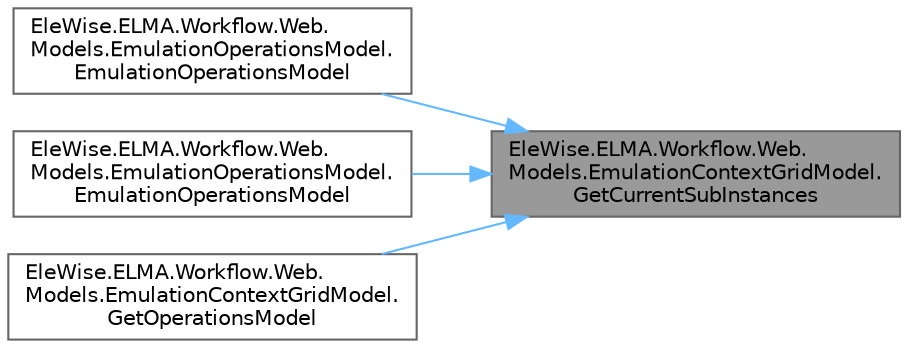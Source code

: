 digraph "EleWise.ELMA.Workflow.Web.Models.EmulationContextGridModel.GetCurrentSubInstances"
{
 // LATEX_PDF_SIZE
  bgcolor="transparent";
  edge [fontname=Helvetica,fontsize=10,labelfontname=Helvetica,labelfontsize=10];
  node [fontname=Helvetica,fontsize=10,shape=box,height=0.2,width=0.4];
  rankdir="RL";
  Node1 [id="Node000001",label="EleWise.ELMA.Workflow.Web.\lModels.EmulationContextGridModel.\lGetCurrentSubInstances",height=0.2,width=0.4,color="gray40", fillcolor="grey60", style="filled", fontcolor="black",tooltip="Получить информацию о текущих подпроцессах для экземпляра процесса"];
  Node1 -> Node2 [id="edge1_Node000001_Node000002",dir="back",color="steelblue1",style="solid",tooltip=" "];
  Node2 [id="Node000002",label="EleWise.ELMA.Workflow.Web.\lModels.EmulationOperationsModel.\lEmulationOperationsModel",height=0.2,width=0.4,color="grey40", fillcolor="white", style="filled",URL="$class_ele_wise_1_1_e_l_m_a_1_1_workflow_1_1_web_1_1_models_1_1_emulation_operations_model.html#a193797ac0ea901a8d319aa9f4ffb2e01",tooltip=" "];
  Node1 -> Node3 [id="edge2_Node000001_Node000003",dir="back",color="steelblue1",style="solid",tooltip=" "];
  Node3 [id="Node000003",label="EleWise.ELMA.Workflow.Web.\lModels.EmulationOperationsModel.\lEmulationOperationsModel",height=0.2,width=0.4,color="grey40", fillcolor="white", style="filled",URL="$class_ele_wise_1_1_e_l_m_a_1_1_workflow_1_1_web_1_1_models_1_1_emulation_operations_model.html#a275116eaf7f1175447b39925718d3921",tooltip=" "];
  Node1 -> Node4 [id="edge3_Node000001_Node000004",dir="back",color="steelblue1",style="solid",tooltip=" "];
  Node4 [id="Node000004",label="EleWise.ELMA.Workflow.Web.\lModels.EmulationContextGridModel.\lGetOperationsModel",height=0.2,width=0.4,color="grey40", fillcolor="white", style="filled",URL="$class_ele_wise_1_1_e_l_m_a_1_1_workflow_1_1_web_1_1_models_1_1_emulation_context_grid_model.html#a9756fe1a40d51138406127bccb2c9744",tooltip="Получить модель с информацие о текущих задачах, операциях, подпроцессах для экземпляра процесса"];
}

